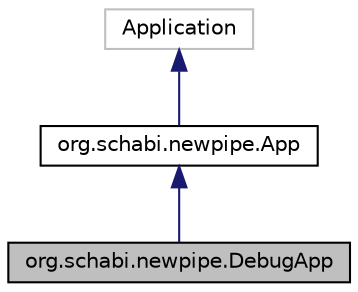 digraph "org.schabi.newpipe.DebugApp"
{
 // LATEX_PDF_SIZE
  edge [fontname="Helvetica",fontsize="10",labelfontname="Helvetica",labelfontsize="10"];
  node [fontname="Helvetica",fontsize="10",shape=record];
  Node3 [label="org.schabi.newpipe.DebugApp",height=0.2,width=0.4,color="black", fillcolor="grey75", style="filled", fontcolor="black",tooltip=" "];
  Node4 -> Node3 [dir="back",color="midnightblue",fontsize="10",style="solid",fontname="Helvetica"];
  Node4 [label="org.schabi.newpipe.App",height=0.2,width=0.4,color="black", fillcolor="white", style="filled",URL="$classorg_1_1schabi_1_1newpipe_1_1_app.html",tooltip=" "];
  Node5 -> Node4 [dir="back",color="midnightblue",fontsize="10",style="solid",fontname="Helvetica"];
  Node5 [label="Application",height=0.2,width=0.4,color="grey75", fillcolor="white", style="filled",tooltip=" "];
}
